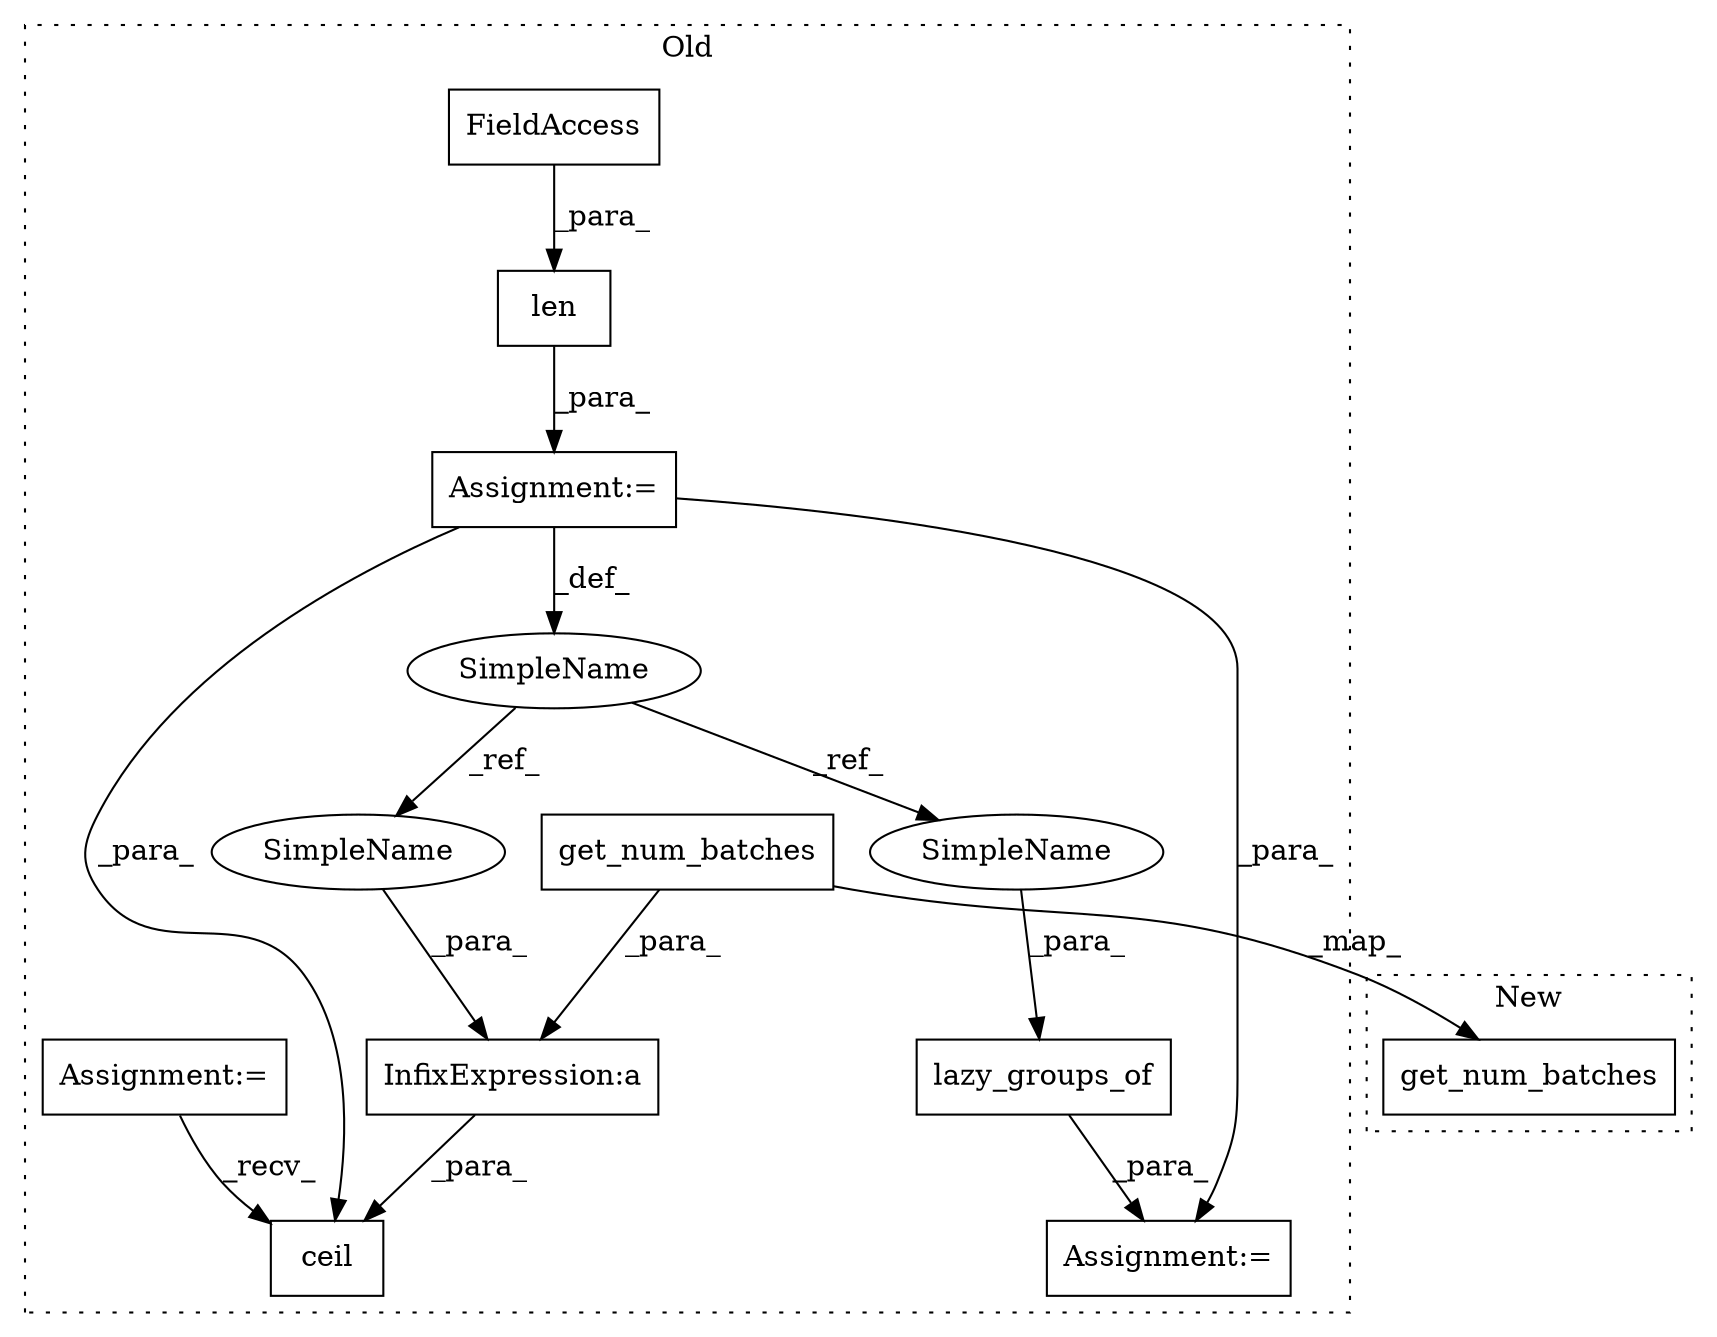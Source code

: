 digraph G {
subgraph cluster0 {
1 [label="get_num_batches" a="32" s="6654,6685" l="16,1" shape="box"];
3 [label="InfixExpression:a" a="27" s="6686" l="3" shape="box"];
4 [label="ceil" a="32" s="6635,6697" l="5,1" shape="box"];
5 [label="len" a="32" s="6443,6465" l="4,1" shape="box"];
6 [label="lazy_groups_of" a="32" s="6559,6602" l="15,1" shape="box"];
7 [label="SimpleName" a="42" s="6434" l="8" shape="ellipse"];
8 [label="FieldAccess" a="22" s="6447" l="18" shape="box"];
9 [label="Assignment:=" a="7" s="5933" l="4" shape="box"];
10 [label="Assignment:=" a="7" s="6442" l="1" shape="box"];
11 [label="Assignment:=" a="7" s="6558" l="1" shape="box"];
12 [label="SimpleName" a="42" s="6594" l="8" shape="ellipse"];
13 [label="SimpleName" a="42" s="6689" l="8" shape="ellipse"];
label = "Old";
style="dotted";
}
subgraph cluster1 {
2 [label="get_num_batches" a="32" s="6450,6481" l="16,1" shape="box"];
label = "New";
style="dotted";
}
1 -> 3 [label="_para_"];
1 -> 2 [label="_map_"];
3 -> 4 [label="_para_"];
5 -> 10 [label="_para_"];
6 -> 11 [label="_para_"];
7 -> 12 [label="_ref_"];
7 -> 13 [label="_ref_"];
8 -> 5 [label="_para_"];
9 -> 4 [label="_recv_"];
10 -> 7 [label="_def_"];
10 -> 11 [label="_para_"];
10 -> 4 [label="_para_"];
12 -> 6 [label="_para_"];
13 -> 3 [label="_para_"];
}